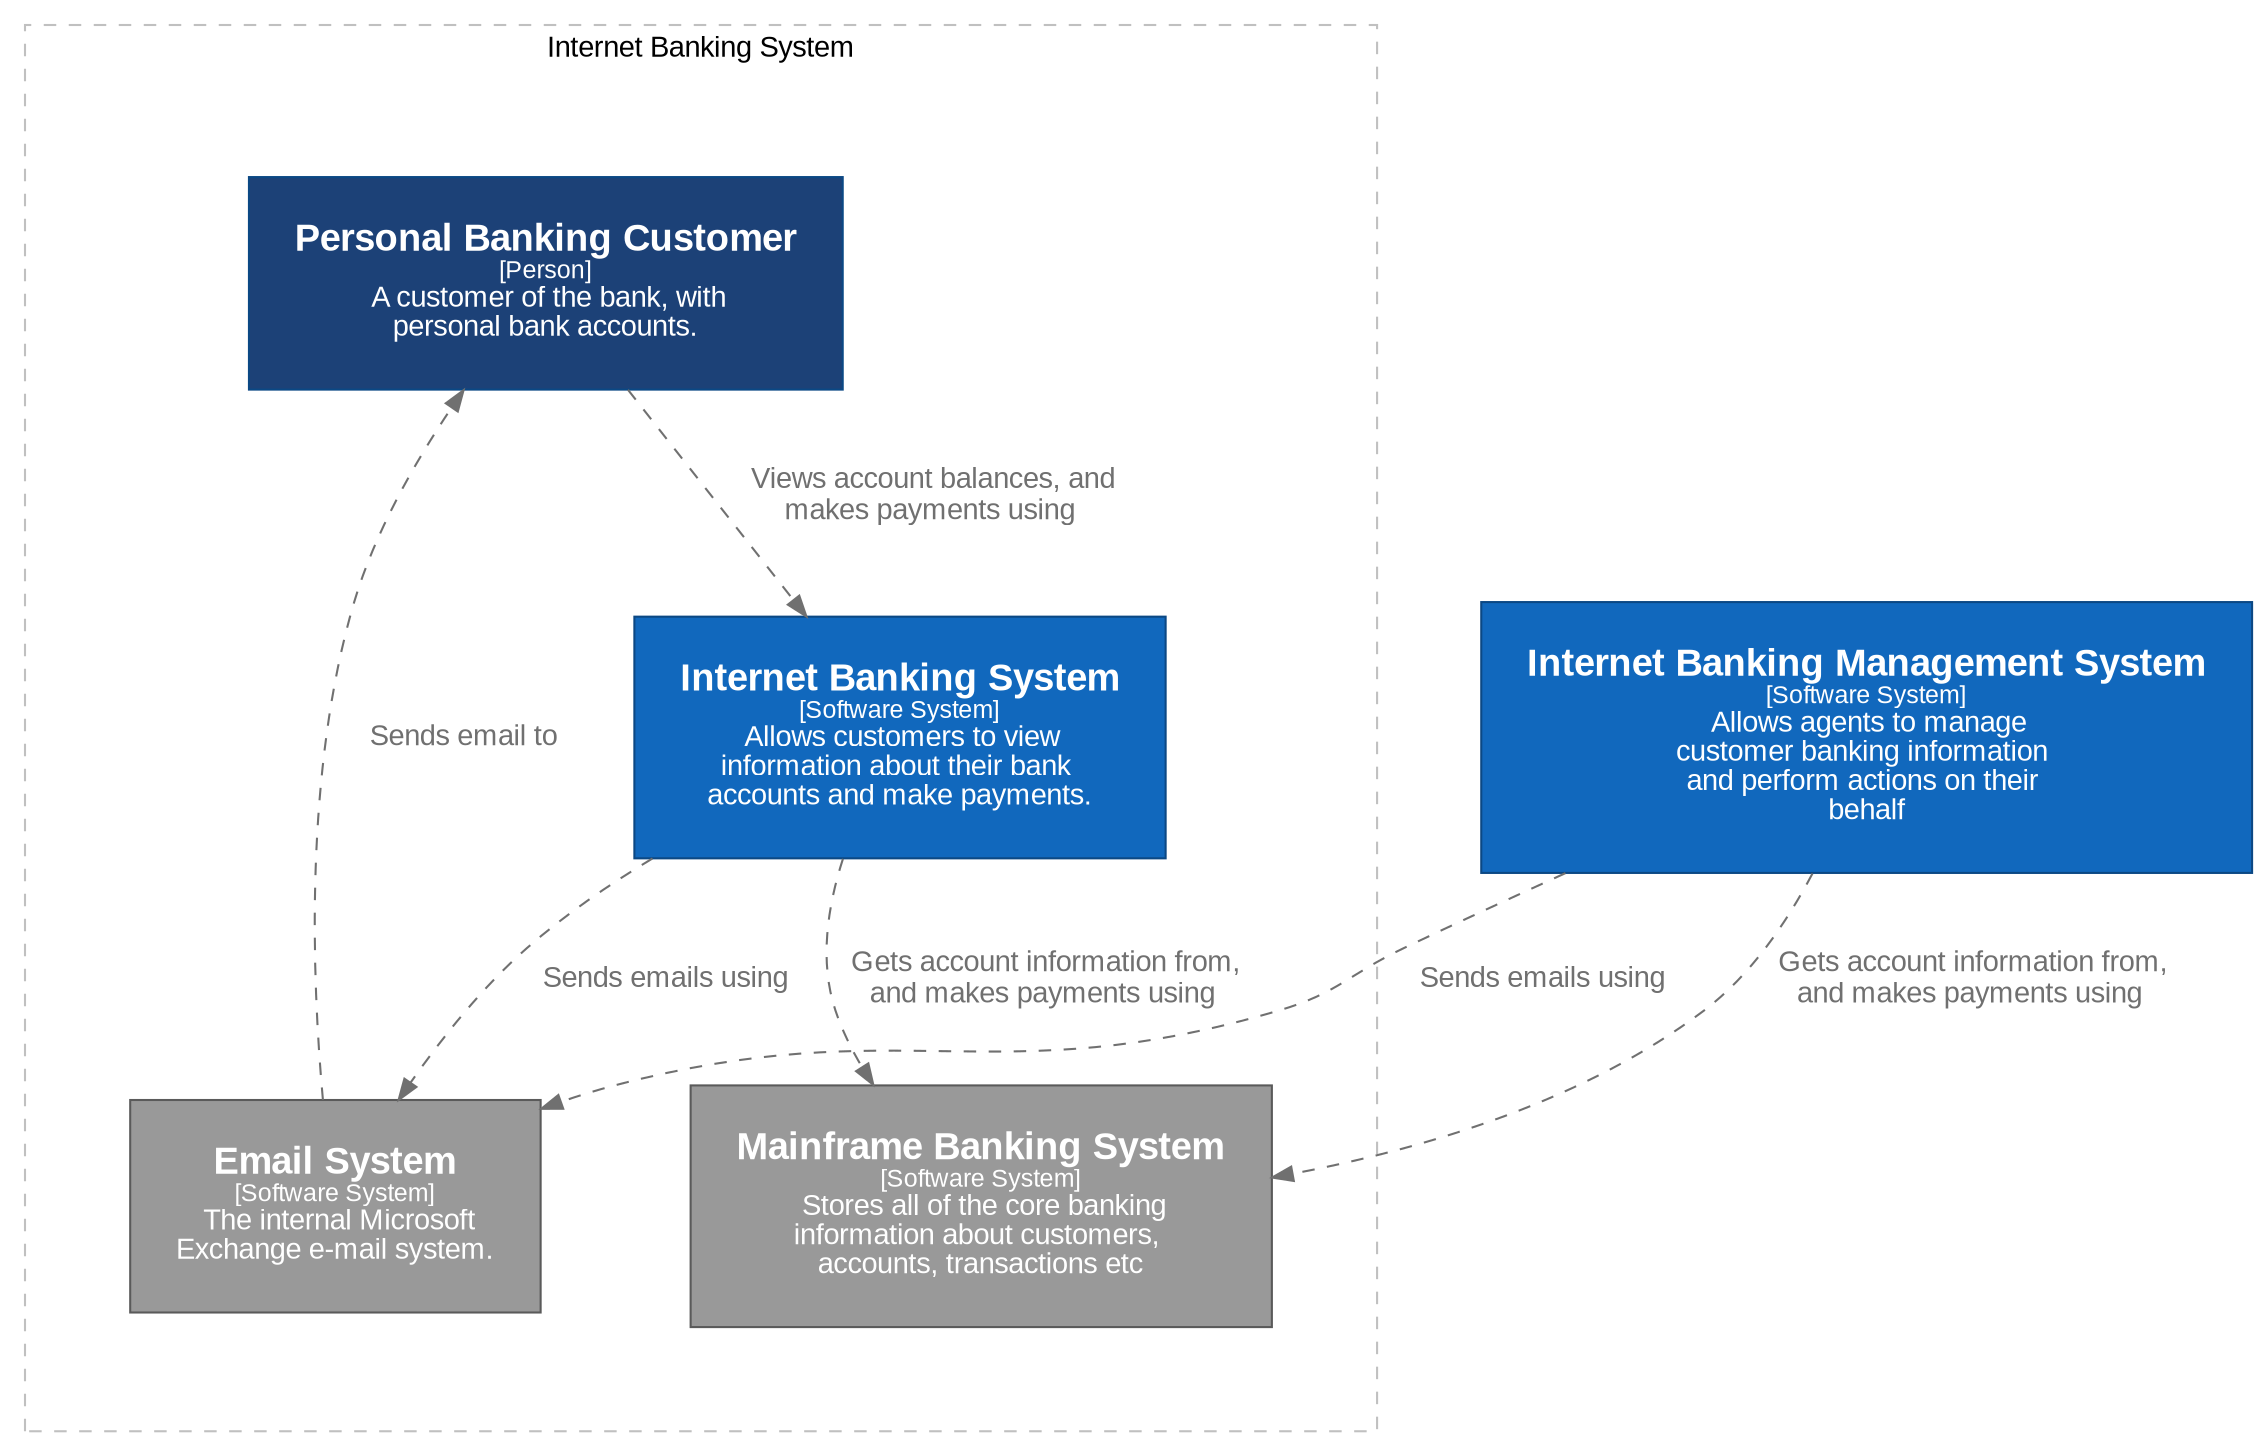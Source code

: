 digraph {
    compound=true
    graph [fontname="Arial", rankdir=TB, ranksep=1.0, nodesep=1.0]
    node [fontname="Arial", shape=box, margin="0.3,0.3"]
    edge [fontname="Arial"]

    subgraph cluster_internetBanking {
        label = "Internet Banking System"
        style = "dashed"
        color = "grey"
        margin="50,50"
        
        customer [
        id="customer",
        shape="rect",
        label=<<font point-size="18"><b>Personal Banking Customer</b></font><br /><font point-size="12">[Person]</font><br /><font point-size="14">  A customer of the bank, with <br />personal bank accounts.</font>>,
        style="filled",
        color="#0b4884",
        fillcolor="#1C4177",
        fontcolor="#ffffff"
    ]
internetBankingSystem [
        id="internetBankingSystem",
        shape="rect",
        label=<<font point-size="18"><b>Internet Banking System</b></font><br /><font point-size="12">[Software System]</font><br /><font point-size="14">  Allows customers to view <br />information about their bank <br />accounts and make payments.</font>>,
        style="filled",
        color="#0b4884",
        fillcolor="#1168bd",
        fontcolor="#ffffff"
    ]
emailSystem [
        id="emailSystem",
        shape="rect",
        label=<<font point-size="18"><b>Email System</b></font><br /><font point-size="12">[Software System]</font><br /><font point-size="14">  The internal Microsoft <br />Exchange e-mail system.</font>>,
        style="filled",
        color="#5a5a5a",
        fillcolor="#999999",
        fontcolor="#ffffff"
    ]
mainframeBankingSystem [
        id="mainframeBankingSystem",
        shape="rect",
        label=<<font point-size="18"><b>Mainframe Banking System</b></font><br /><font point-size="12">[Software System]</font><br /><font point-size="14">  Stores all of the core banking <br />information about customers, <br />accounts, transactions etc</font>>,
        style="filled",
        color="#5a5a5a",
        fillcolor="#999999",
        fontcolor="#ffffff"
    ]
        
    }

internetBankingManagementSystem [
        id="internetBankingManagementSystem",
        shape="rect",
        label=<<font point-size="18"><b>Internet Banking Management System</b></font><br /><font point-size="12">[Software System]</font><br /><font point-size="14">  Allows agents to manage <br />customer banking information <br />and perform actions on their <br />behalf</font>>,
        style="filled",
        color="#0b4884",
        fillcolor="#1168bd",
        fontcolor="#ffffff"
    ]
customer -> internetBankingSystem [ id="100000", label=<<font point-size="14">  Views account balances, and <br />makes payments using</font>>, style="dashed", color="#707070", fontcolor="#707070" ]
internetBankingSystem -> emailSystem [ id="100001", label=<<font point-size="14">  Sends emails using</font>>, style="dashed", color="#707070", fontcolor="#707070" ]
internetBankingSystem -> mainframeBankingSystem [ id="100002", label=<<font point-size="14">  Gets account information from, <br />and makes payments using</font>>, style="dashed", color="#707070", fontcolor="#707070" ]
emailSystem -> customer [ id="100012", label=<<font point-size="14">  Sends email to</font>>, style="dashed", color="#707070", fontcolor="#707070" ]
internetBankingManagementSystem -> emailSystem [ id="100014", label=<<font point-size="14">  Sends emails using</font>>, style="dashed", color="#707070", fontcolor="#707070" ]
internetBankingManagementSystem -> mainframeBankingSystem [ id="100015", label=<<font point-size="14">  Gets account information from, <br />and makes payments using</font>>, style="dashed", color="#707070", fontcolor="#707070" ]
     
}